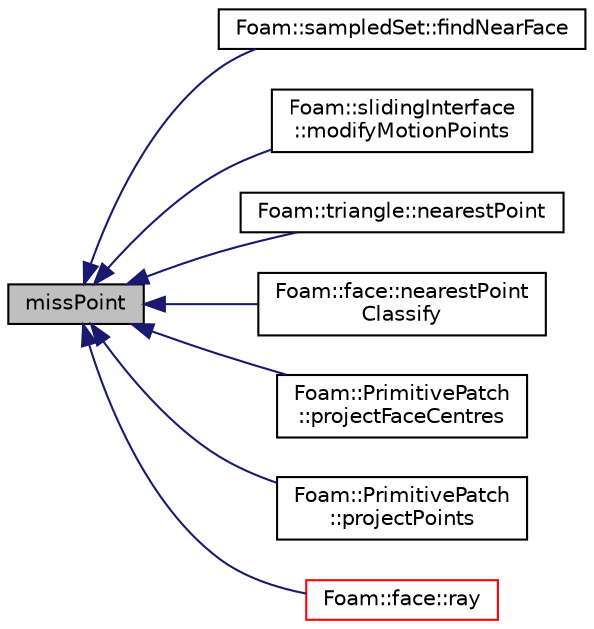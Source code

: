 digraph "missPoint"
{
  bgcolor="transparent";
  edge [fontname="Helvetica",fontsize="10",labelfontname="Helvetica",labelfontsize="10"];
  node [fontname="Helvetica",fontsize="10",shape=record];
  rankdir="LR";
  Node1 [label="missPoint",height=0.2,width=0.4,color="black", fillcolor="grey75", style="filled", fontcolor="black"];
  Node1 -> Node2 [dir="back",color="midnightblue",fontsize="10",style="solid",fontname="Helvetica"];
  Node2 [label="Foam::sampledSet::findNearFace",height=0.2,width=0.4,color="black",URL="$a02228.html#a603357b4690f33d9b94b239a4c189355",tooltip="Returns face label (or -1) of face which is close to sample. "];
  Node1 -> Node3 [dir="back",color="midnightblue",fontsize="10",style="solid",fontname="Helvetica"];
  Node3 [label="Foam::slidingInterface\l::modifyMotionPoints",height=0.2,width=0.4,color="black",URL="$a02337.html#a4a962b56dd7cf30972c468258fa888e5",tooltip="Modify motion points to comply with the topological change. "];
  Node1 -> Node4 [dir="back",color="midnightblue",fontsize="10",style="solid",fontname="Helvetica"];
  Node4 [label="Foam::triangle::nearestPoint",height=0.2,width=0.4,color="black",URL="$a02675.html#a422f024721942d5e5195c68116fb29ea",tooltip="Return nearest point to line on triangle. Returns hit if. "];
  Node1 -> Node5 [dir="back",color="midnightblue",fontsize="10",style="solid",fontname="Helvetica"];
  Node5 [label="Foam::face::nearestPoint\lClassify",height=0.2,width=0.4,color="black",URL="$a00715.html#a4b69c61851aca1928f953b2bc359578d",tooltip="Return nearest point to face and classify it: "];
  Node1 -> Node6 [dir="back",color="midnightblue",fontsize="10",style="solid",fontname="Helvetica"];
  Node6 [label="Foam::PrimitivePatch\l::projectFaceCentres",height=0.2,width=0.4,color="black",URL="$a01970.html#a5e3e4627998339f72601df5ab328e707"];
  Node1 -> Node7 [dir="back",color="midnightblue",fontsize="10",style="solid",fontname="Helvetica"];
  Node7 [label="Foam::PrimitivePatch\l::projectPoints",height=0.2,width=0.4,color="black",URL="$a01970.html#ac673d3057b4967a0e7f49902c9a3078e"];
  Node1 -> Node8 [dir="back",color="midnightblue",fontsize="10",style="solid",fontname="Helvetica"];
  Node8 [label="Foam::face::ray",height=0.2,width=0.4,color="red",URL="$a00715.html#ac68371e675a335c343dfa54b1dbf662d",tooltip="Return potential intersection with face with a ray starting. "];
}
